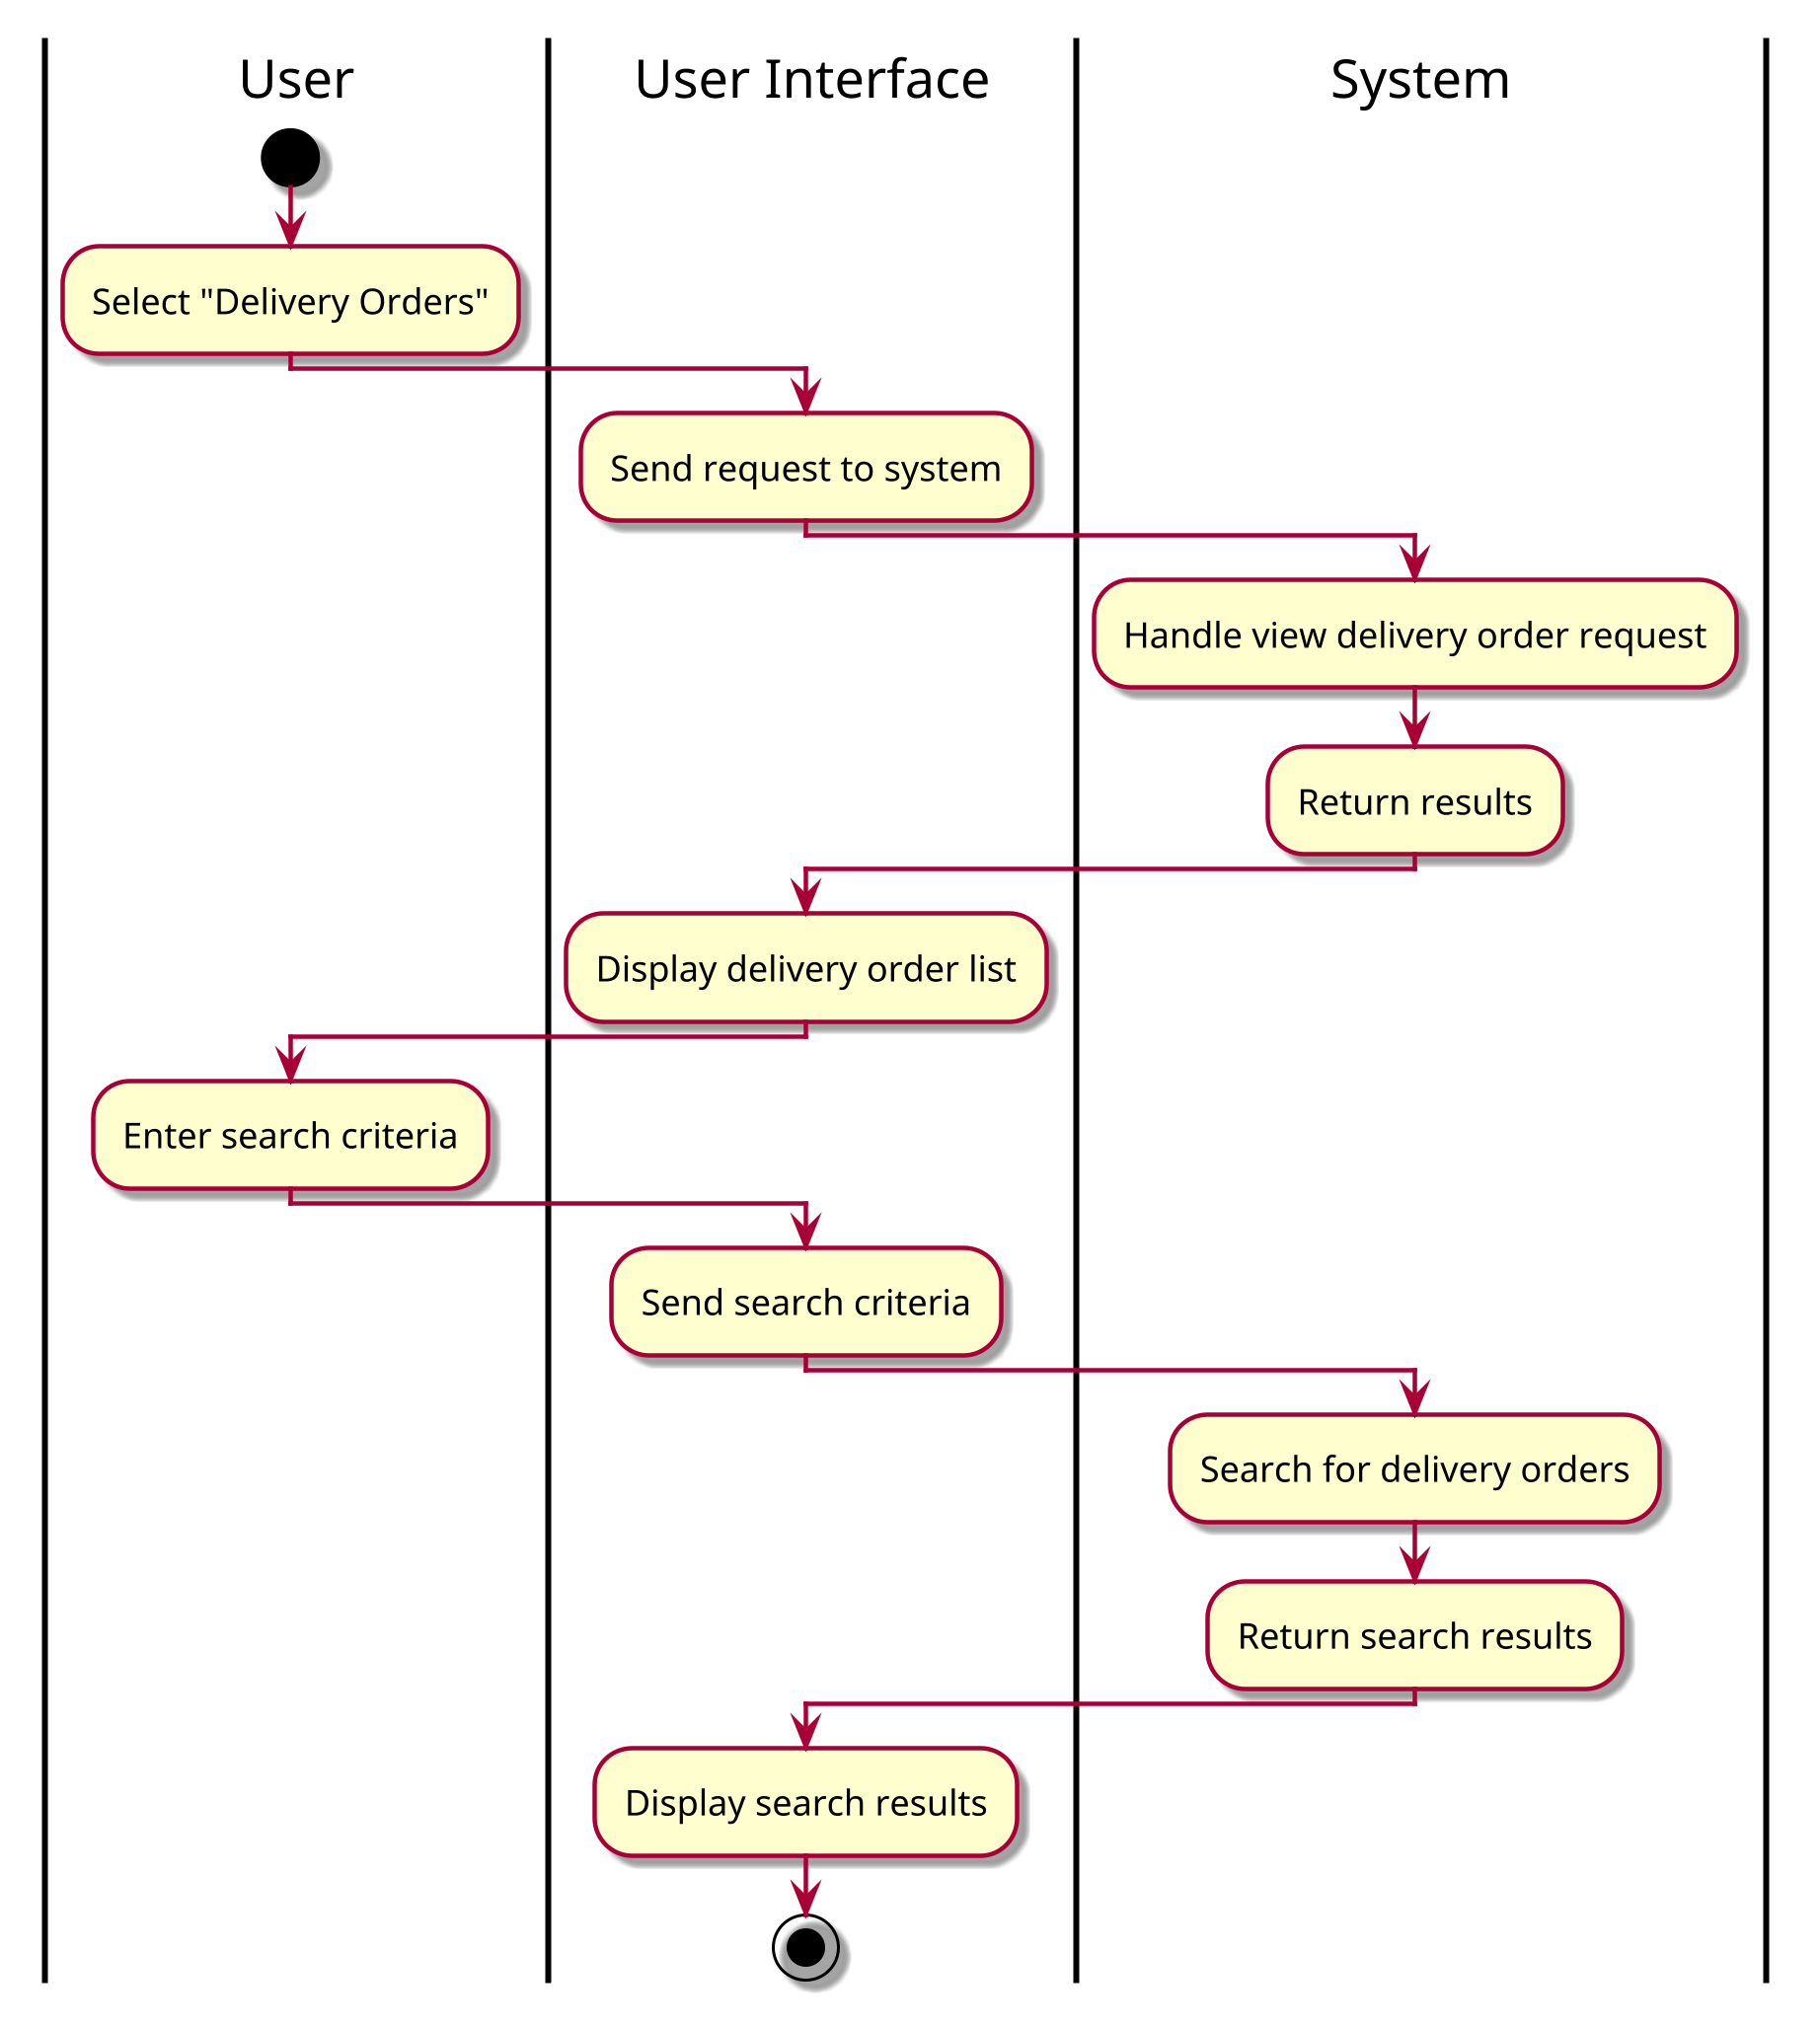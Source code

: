 @startuml View Delivery Order
skin rose
scale 3

|User|
start
:Select "Delivery Orders";
|User Interface|
:Send request to system;
|System|
:Handle view delivery order request;
:Return results;
|User Interface|
:Display delivery order list;
|User|
:Enter search criteria;
|User Interface|
:Send search criteria;
|System|
:Search for delivery orders;
:Return search results;
|User Interface|
:Display search results;
stop

@enduml